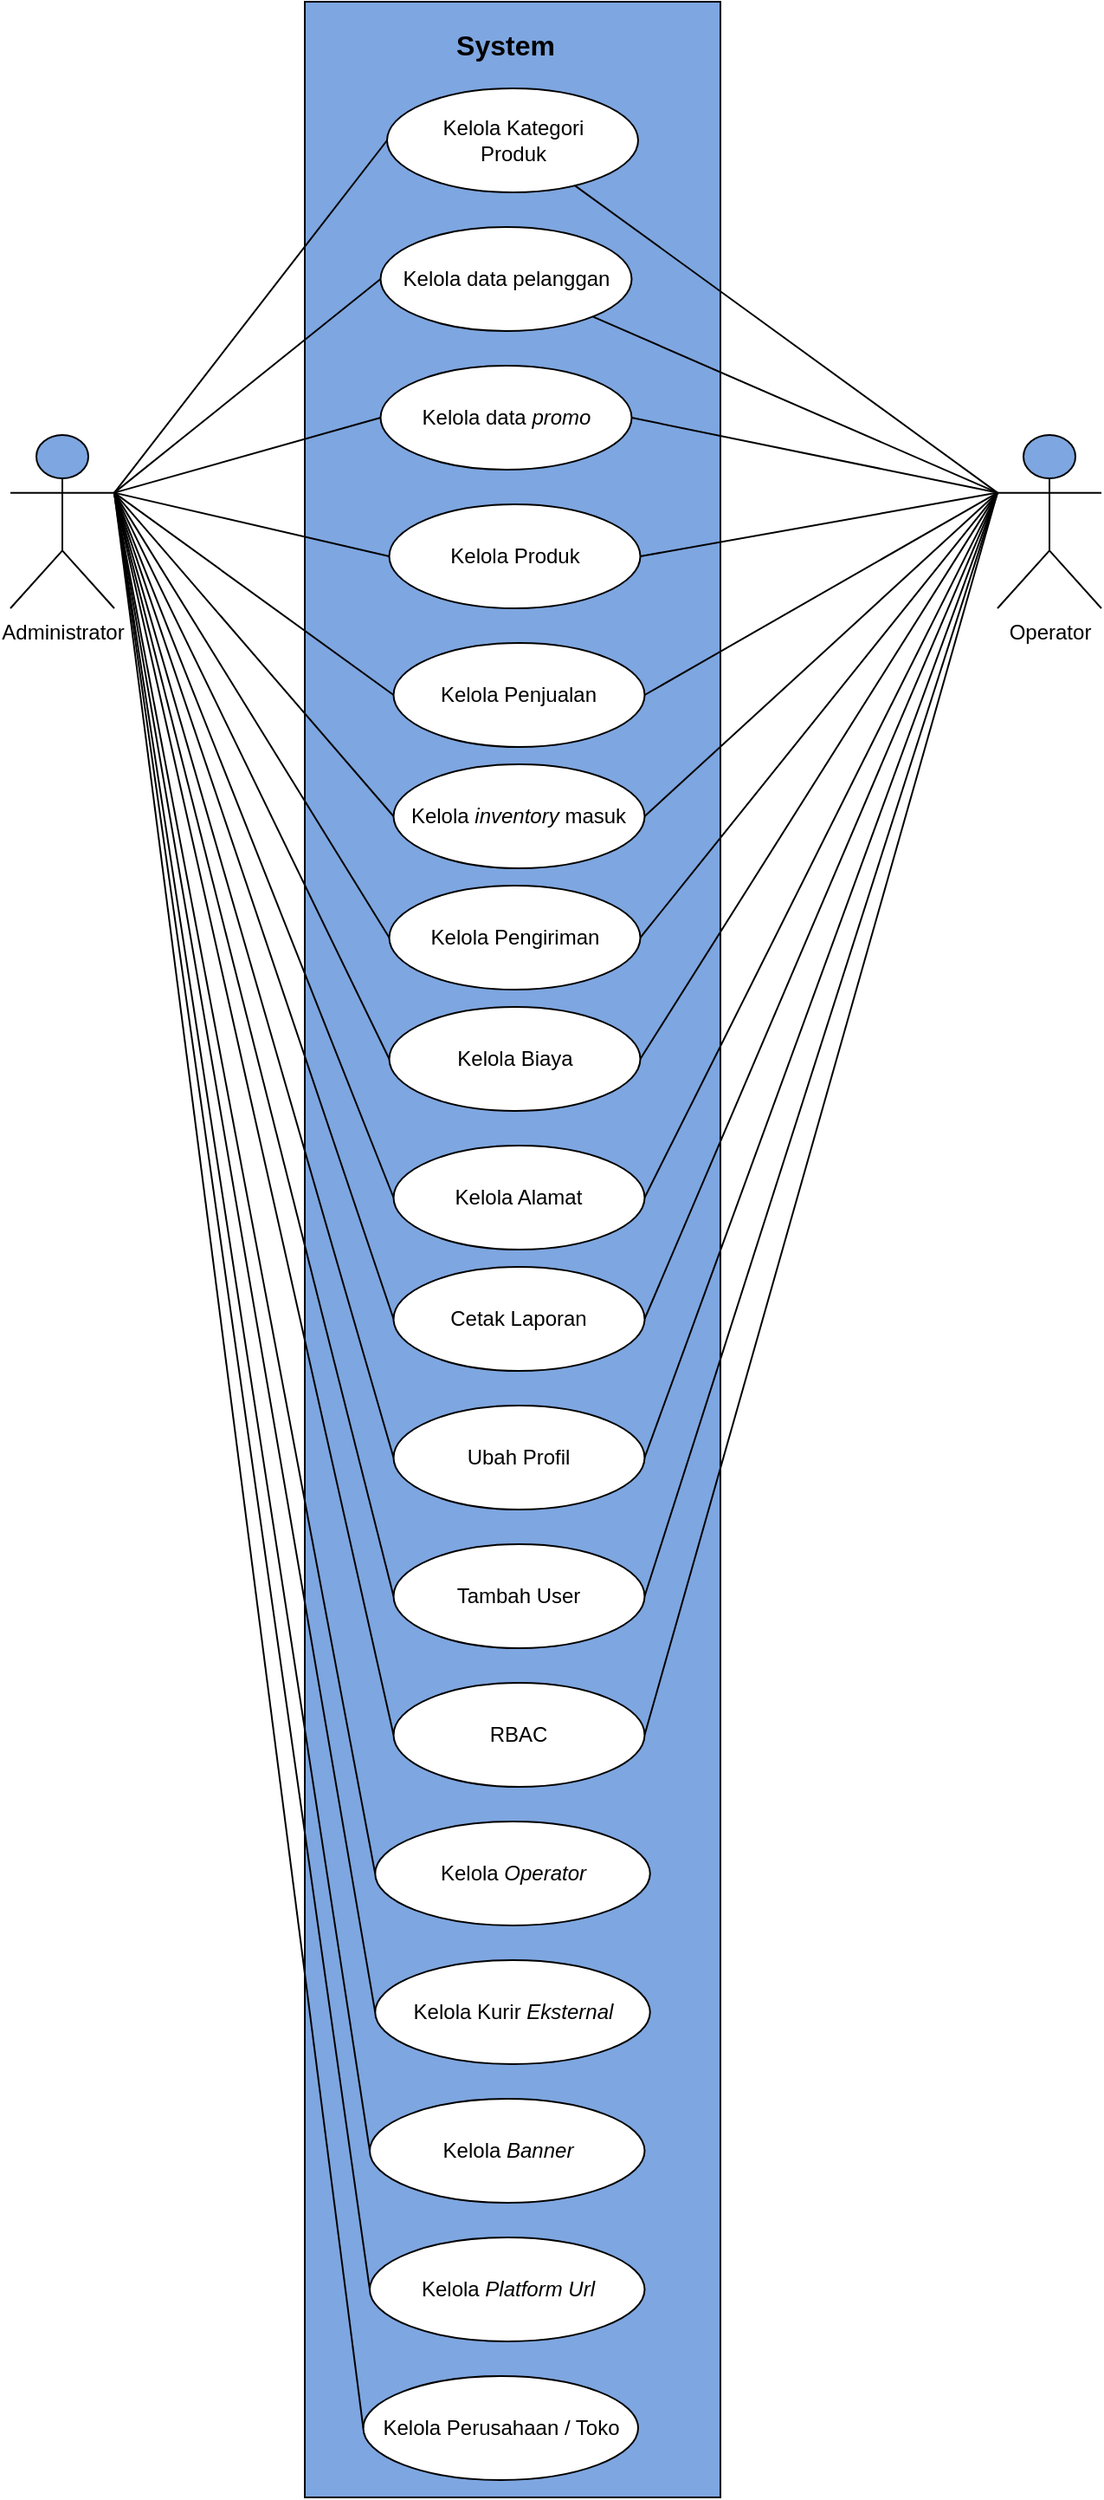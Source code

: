 <mxfile version="24.3.1" type="github">
  <diagram name="Page-1" id="6GL2j6caFHFInoVH31UJ">
    <mxGraphModel dx="1595" dy="840" grid="1" gridSize="10" guides="1" tooltips="1" connect="1" arrows="1" fold="1" page="1" pageScale="1" pageWidth="850" pageHeight="1100" math="0" shadow="0">
      <root>
        <mxCell id="0" />
        <mxCell id="1" parent="0" />
        <mxCell id="e-XMHh_016xHviX5zX3E-3" value="" style="rounded=0;whiteSpace=wrap;html=1;fillColor=#7EA6E0;" vertex="1" parent="1">
          <mxGeometry x="260" y="270" width="240" height="1440" as="geometry" />
        </mxCell>
        <mxCell id="e-XMHh_016xHviX5zX3E-8" style="rounded=0;orthogonalLoop=1;jettySize=auto;html=1;exitX=0;exitY=0.333;exitDx=0;exitDy=0;exitPerimeter=0;endArrow=none;endFill=0;" edge="1" parent="1" source="e-XMHh_016xHviX5zX3E-4" target="e-XMHh_016xHviX5zX3E-7">
          <mxGeometry relative="1" as="geometry" />
        </mxCell>
        <mxCell id="e-XMHh_016xHviX5zX3E-16" style="rounded=0;orthogonalLoop=1;jettySize=auto;html=1;exitX=0;exitY=0.333;exitDx=0;exitDy=0;exitPerimeter=0;endArrow=none;endFill=0;" edge="1" parent="1" source="e-XMHh_016xHviX5zX3E-4" target="e-XMHh_016xHviX5zX3E-9">
          <mxGeometry relative="1" as="geometry" />
        </mxCell>
        <mxCell id="e-XMHh_016xHviX5zX3E-24" style="rounded=0;orthogonalLoop=1;jettySize=auto;html=1;exitX=0;exitY=0.333;exitDx=0;exitDy=0;exitPerimeter=0;entryX=1;entryY=0.5;entryDx=0;entryDy=0;endArrow=none;endFill=0;" edge="1" parent="1" source="e-XMHh_016xHviX5zX3E-4" target="e-XMHh_016xHviX5zX3E-23">
          <mxGeometry relative="1" as="geometry" />
        </mxCell>
        <mxCell id="e-XMHh_016xHviX5zX3E-4" value="Operator" style="shape=umlActor;verticalLabelPosition=bottom;verticalAlign=top;html=1;outlineConnect=0;fillColor=#7EA6E0;" vertex="1" parent="1">
          <mxGeometry x="660" y="520" width="60" height="100" as="geometry" />
        </mxCell>
        <mxCell id="e-XMHh_016xHviX5zX3E-7" value="Kelola Kategori&lt;div&gt;Produk&lt;/div&gt;" style="ellipse;whiteSpace=wrap;html=1;" vertex="1" parent="1">
          <mxGeometry x="307.5" y="320" width="145" height="60" as="geometry" />
        </mxCell>
        <mxCell id="e-XMHh_016xHviX5zX3E-9" value="Kelola data pelanggan" style="ellipse;whiteSpace=wrap;html=1;" vertex="1" parent="1">
          <mxGeometry x="303.75" y="400" width="145" height="60" as="geometry" />
        </mxCell>
        <mxCell id="e-XMHh_016xHviX5zX3E-10" value="Kelola &lt;i&gt;inventory&lt;/i&gt;&amp;nbsp;masuk" style="ellipse;whiteSpace=wrap;html=1;" vertex="1" parent="1">
          <mxGeometry x="311.25" y="710" width="145" height="60" as="geometry" />
        </mxCell>
        <mxCell id="e-XMHh_016xHviX5zX3E-11" value="Kelola Penjualan" style="ellipse;whiteSpace=wrap;html=1;" vertex="1" parent="1">
          <mxGeometry x="311.25" y="640" width="145" height="60" as="geometry" />
        </mxCell>
        <mxCell id="e-XMHh_016xHviX5zX3E-12" value="Kelola Pengiriman" style="ellipse;whiteSpace=wrap;html=1;" vertex="1" parent="1">
          <mxGeometry x="308.75" y="780" width="145" height="60" as="geometry" />
        </mxCell>
        <mxCell id="e-XMHh_016xHviX5zX3E-13" value="Cetak Laporan" style="ellipse;whiteSpace=wrap;html=1;" vertex="1" parent="1">
          <mxGeometry x="311.25" y="1000" width="145" height="60" as="geometry" />
        </mxCell>
        <mxCell id="e-XMHh_016xHviX5zX3E-14" value="Ubah Profil" style="ellipse;whiteSpace=wrap;html=1;" vertex="1" parent="1">
          <mxGeometry x="311.25" y="1080" width="145" height="60" as="geometry" />
        </mxCell>
        <mxCell id="e-XMHh_016xHviX5zX3E-17" style="rounded=0;orthogonalLoop=1;jettySize=auto;html=1;exitX=0;exitY=0.333;exitDx=0;exitDy=0;exitPerimeter=0;endArrow=none;endFill=0;entryX=1;entryY=0.5;entryDx=0;entryDy=0;" edge="1" parent="1" source="e-XMHh_016xHviX5zX3E-4" target="e-XMHh_016xHviX5zX3E-10">
          <mxGeometry relative="1" as="geometry">
            <mxPoint x="590" y="520" as="sourcePoint" />
            <mxPoint x="453" y="540" as="targetPoint" />
          </mxGeometry>
        </mxCell>
        <mxCell id="e-XMHh_016xHviX5zX3E-18" style="rounded=0;orthogonalLoop=1;jettySize=auto;html=1;endArrow=none;endFill=0;entryX=1;entryY=0.5;entryDx=0;entryDy=0;exitX=0;exitY=0.333;exitDx=0;exitDy=0;exitPerimeter=0;" edge="1" parent="1" source="e-XMHh_016xHviX5zX3E-4" target="e-XMHh_016xHviX5zX3E-11">
          <mxGeometry relative="1" as="geometry">
            <mxPoint x="560" y="530" as="sourcePoint" />
            <mxPoint x="458" y="630" as="targetPoint" />
          </mxGeometry>
        </mxCell>
        <mxCell id="e-XMHh_016xHviX5zX3E-19" style="rounded=0;orthogonalLoop=1;jettySize=auto;html=1;endArrow=none;endFill=0;entryX=1;entryY=0.5;entryDx=0;entryDy=0;exitX=0;exitY=0.333;exitDx=0;exitDy=0;exitPerimeter=0;" edge="1" parent="1" source="e-XMHh_016xHviX5zX3E-4" target="e-XMHh_016xHviX5zX3E-12">
          <mxGeometry relative="1" as="geometry">
            <mxPoint x="580" y="510" as="sourcePoint" />
            <mxPoint x="458" y="710" as="targetPoint" />
          </mxGeometry>
        </mxCell>
        <mxCell id="e-XMHh_016xHviX5zX3E-20" style="rounded=0;orthogonalLoop=1;jettySize=auto;html=1;endArrow=none;endFill=0;entryX=1;entryY=0.5;entryDx=0;entryDy=0;exitX=0;exitY=0.333;exitDx=0;exitDy=0;exitPerimeter=0;" edge="1" parent="1" source="e-XMHh_016xHviX5zX3E-4" target="e-XMHh_016xHviX5zX3E-13">
          <mxGeometry relative="1" as="geometry">
            <mxPoint x="660" y="550" as="sourcePoint" />
            <mxPoint x="458" y="790" as="targetPoint" />
          </mxGeometry>
        </mxCell>
        <mxCell id="e-XMHh_016xHviX5zX3E-21" value="Tambah User" style="ellipse;whiteSpace=wrap;html=1;" vertex="1" parent="1">
          <mxGeometry x="311.25" y="1160" width="145" height="60" as="geometry" />
        </mxCell>
        <mxCell id="e-XMHh_016xHviX5zX3E-22" value="RBAC" style="ellipse;whiteSpace=wrap;html=1;" vertex="1" parent="1">
          <mxGeometry x="311.25" y="1240" width="145" height="60" as="geometry" />
        </mxCell>
        <mxCell id="e-XMHh_016xHviX5zX3E-23" value="Kelola data &lt;i&gt;promo&lt;/i&gt;" style="ellipse;whiteSpace=wrap;html=1;" vertex="1" parent="1">
          <mxGeometry x="303.75" y="480" width="145" height="60" as="geometry" />
        </mxCell>
        <mxCell id="e-XMHh_016xHviX5zX3E-25" value="&lt;font style=&quot;font-size: 16px;&quot;&gt;System&lt;/font&gt;" style="text;html=1;align=center;verticalAlign=middle;whiteSpace=wrap;rounded=0;fontStyle=1" vertex="1" parent="1">
          <mxGeometry x="346.25" y="280" width="60" height="30" as="geometry" />
        </mxCell>
        <mxCell id="e-XMHh_016xHviX5zX3E-31" value="Kelola Produk" style="ellipse;whiteSpace=wrap;html=1;" vertex="1" parent="1">
          <mxGeometry x="308.75" y="560" width="145" height="60" as="geometry" />
        </mxCell>
        <mxCell id="e-XMHh_016xHviX5zX3E-32" style="rounded=0;orthogonalLoop=1;jettySize=auto;html=1;exitX=0;exitY=0.333;exitDx=0;exitDy=0;exitPerimeter=0;endArrow=none;endFill=0;entryX=1;entryY=0.5;entryDx=0;entryDy=0;" edge="1" parent="1" source="e-XMHh_016xHviX5zX3E-4" target="e-XMHh_016xHviX5zX3E-31">
          <mxGeometry relative="1" as="geometry">
            <mxPoint x="670" y="563" as="sourcePoint" />
            <mxPoint x="463" y="700" as="targetPoint" />
          </mxGeometry>
        </mxCell>
        <mxCell id="e-XMHh_016xHviX5zX3E-33" value="Kelola Biaya" style="ellipse;whiteSpace=wrap;html=1;" vertex="1" parent="1">
          <mxGeometry x="308.75" y="850" width="145" height="60" as="geometry" />
        </mxCell>
        <mxCell id="e-XMHh_016xHviX5zX3E-41" value="Kelola Alamat" style="ellipse;whiteSpace=wrap;html=1;" vertex="1" parent="1">
          <mxGeometry x="311.25" y="930" width="145" height="60" as="geometry" />
        </mxCell>
        <mxCell id="e-XMHh_016xHviX5zX3E-42" style="rounded=0;orthogonalLoop=1;jettySize=auto;html=1;endArrow=none;endFill=0;exitX=0;exitY=0.333;exitDx=0;exitDy=0;exitPerimeter=0;entryX=1;entryY=0.5;entryDx=0;entryDy=0;" edge="1" parent="1" source="e-XMHh_016xHviX5zX3E-4" target="e-XMHh_016xHviX5zX3E-33">
          <mxGeometry relative="1" as="geometry">
            <mxPoint x="670" y="563" as="sourcePoint" />
            <mxPoint x="466" y="1040" as="targetPoint" />
          </mxGeometry>
        </mxCell>
        <mxCell id="e-XMHh_016xHviX5zX3E-43" style="rounded=0;orthogonalLoop=1;jettySize=auto;html=1;endArrow=none;endFill=0;exitX=0;exitY=0.333;exitDx=0;exitDy=0;exitPerimeter=0;entryX=1;entryY=0.5;entryDx=0;entryDy=0;" edge="1" parent="1" source="e-XMHh_016xHviX5zX3E-4" target="e-XMHh_016xHviX5zX3E-41">
          <mxGeometry relative="1" as="geometry">
            <mxPoint x="670" y="563" as="sourcePoint" />
            <mxPoint x="464" y="890" as="targetPoint" />
          </mxGeometry>
        </mxCell>
        <mxCell id="e-XMHh_016xHviX5zX3E-44" style="rounded=0;orthogonalLoop=1;jettySize=auto;html=1;endArrow=none;endFill=0;entryX=1;entryY=0.5;entryDx=0;entryDy=0;exitX=0;exitY=0.333;exitDx=0;exitDy=0;exitPerimeter=0;" edge="1" parent="1" source="e-XMHh_016xHviX5zX3E-4" target="e-XMHh_016xHviX5zX3E-14">
          <mxGeometry relative="1" as="geometry">
            <mxPoint x="670" y="563" as="sourcePoint" />
            <mxPoint x="466" y="1040" as="targetPoint" />
          </mxGeometry>
        </mxCell>
        <mxCell id="e-XMHh_016xHviX5zX3E-45" style="rounded=0;orthogonalLoop=1;jettySize=auto;html=1;endArrow=none;endFill=0;entryX=1;entryY=0.5;entryDx=0;entryDy=0;exitX=0;exitY=0.333;exitDx=0;exitDy=0;exitPerimeter=0;" edge="1" parent="1" source="e-XMHh_016xHviX5zX3E-4" target="e-XMHh_016xHviX5zX3E-21">
          <mxGeometry relative="1" as="geometry">
            <mxPoint x="670" y="563" as="sourcePoint" />
            <mxPoint x="466" y="1120" as="targetPoint" />
          </mxGeometry>
        </mxCell>
        <mxCell id="e-XMHh_016xHviX5zX3E-46" style="rounded=0;orthogonalLoop=1;jettySize=auto;html=1;endArrow=none;endFill=0;entryX=1;entryY=0.5;entryDx=0;entryDy=0;exitX=0;exitY=0.333;exitDx=0;exitDy=0;exitPerimeter=0;" edge="1" parent="1" source="e-XMHh_016xHviX5zX3E-4" target="e-XMHh_016xHviX5zX3E-22">
          <mxGeometry relative="1" as="geometry">
            <mxPoint x="670" y="563" as="sourcePoint" />
            <mxPoint x="466" y="1200" as="targetPoint" />
          </mxGeometry>
        </mxCell>
        <mxCell id="e-XMHh_016xHviX5zX3E-62" style="rounded=0;orthogonalLoop=1;jettySize=auto;html=1;exitX=1;exitY=0.333;exitDx=0;exitDy=0;exitPerimeter=0;entryX=0;entryY=0.5;entryDx=0;entryDy=0;endArrow=none;endFill=0;" edge="1" parent="1" source="e-XMHh_016xHviX5zX3E-60" target="e-XMHh_016xHviX5zX3E-7">
          <mxGeometry relative="1" as="geometry" />
        </mxCell>
        <mxCell id="e-XMHh_016xHviX5zX3E-60" value="Administrator" style="shape=umlActor;verticalLabelPosition=bottom;verticalAlign=top;html=1;outlineConnect=0;fillColor=#7EA6E0;" vertex="1" parent="1">
          <mxGeometry x="90" y="520" width="60" height="100" as="geometry" />
        </mxCell>
        <mxCell id="e-XMHh_016xHviX5zX3E-63" style="rounded=0;orthogonalLoop=1;jettySize=auto;html=1;exitX=1;exitY=0.333;exitDx=0;exitDy=0;exitPerimeter=0;entryX=0;entryY=0.5;entryDx=0;entryDy=0;endArrow=none;endFill=0;" edge="1" parent="1" source="e-XMHh_016xHviX5zX3E-60" target="e-XMHh_016xHviX5zX3E-9">
          <mxGeometry relative="1" as="geometry">
            <mxPoint x="160" y="563" as="sourcePoint" />
            <mxPoint x="318" y="360" as="targetPoint" />
          </mxGeometry>
        </mxCell>
        <mxCell id="e-XMHh_016xHviX5zX3E-64" style="rounded=0;orthogonalLoop=1;jettySize=auto;html=1;exitX=1;exitY=0.333;exitDx=0;exitDy=0;exitPerimeter=0;entryX=0;entryY=0.5;entryDx=0;entryDy=0;endArrow=none;endFill=0;" edge="1" parent="1" source="e-XMHh_016xHviX5zX3E-60" target="e-XMHh_016xHviX5zX3E-23">
          <mxGeometry relative="1" as="geometry">
            <mxPoint x="160" y="563" as="sourcePoint" />
            <mxPoint x="314" y="440" as="targetPoint" />
          </mxGeometry>
        </mxCell>
        <mxCell id="e-XMHh_016xHviX5zX3E-65" style="rounded=0;orthogonalLoop=1;jettySize=auto;html=1;exitX=1;exitY=0.333;exitDx=0;exitDy=0;exitPerimeter=0;entryX=0;entryY=0.5;entryDx=0;entryDy=0;endArrow=none;endFill=0;" edge="1" parent="1" source="e-XMHh_016xHviX5zX3E-60" target="e-XMHh_016xHviX5zX3E-31">
          <mxGeometry relative="1" as="geometry">
            <mxPoint x="160" y="563" as="sourcePoint" />
            <mxPoint x="314" y="520" as="targetPoint" />
          </mxGeometry>
        </mxCell>
        <mxCell id="e-XMHh_016xHviX5zX3E-66" style="rounded=0;orthogonalLoop=1;jettySize=auto;html=1;exitX=1;exitY=0.333;exitDx=0;exitDy=0;exitPerimeter=0;entryX=0;entryY=0.5;entryDx=0;entryDy=0;endArrow=none;endFill=0;" edge="1" parent="1" source="e-XMHh_016xHviX5zX3E-60" target="e-XMHh_016xHviX5zX3E-11">
          <mxGeometry relative="1" as="geometry">
            <mxPoint x="160" y="563" as="sourcePoint" />
            <mxPoint x="319" y="600" as="targetPoint" />
          </mxGeometry>
        </mxCell>
        <mxCell id="e-XMHh_016xHviX5zX3E-67" style="rounded=0;orthogonalLoop=1;jettySize=auto;html=1;exitX=1;exitY=0.333;exitDx=0;exitDy=0;exitPerimeter=0;entryX=0;entryY=0.5;entryDx=0;entryDy=0;endArrow=none;endFill=0;" edge="1" parent="1" source="e-XMHh_016xHviX5zX3E-60" target="e-XMHh_016xHviX5zX3E-10">
          <mxGeometry relative="1" as="geometry">
            <mxPoint x="160" y="563" as="sourcePoint" />
            <mxPoint x="321" y="680" as="targetPoint" />
          </mxGeometry>
        </mxCell>
        <mxCell id="e-XMHh_016xHviX5zX3E-68" style="rounded=0;orthogonalLoop=1;jettySize=auto;html=1;exitX=1;exitY=0.333;exitDx=0;exitDy=0;exitPerimeter=0;entryX=0;entryY=0.5;entryDx=0;entryDy=0;endArrow=none;endFill=0;" edge="1" parent="1" source="e-XMHh_016xHviX5zX3E-60" target="e-XMHh_016xHviX5zX3E-12">
          <mxGeometry relative="1" as="geometry">
            <mxPoint x="160" y="563" as="sourcePoint" />
            <mxPoint x="321" y="750" as="targetPoint" />
          </mxGeometry>
        </mxCell>
        <mxCell id="e-XMHh_016xHviX5zX3E-69" style="rounded=0;orthogonalLoop=1;jettySize=auto;html=1;exitX=1;exitY=0.333;exitDx=0;exitDy=0;exitPerimeter=0;entryX=0;entryY=0.5;entryDx=0;entryDy=0;endArrow=none;endFill=0;" edge="1" parent="1" source="e-XMHh_016xHviX5zX3E-60" target="e-XMHh_016xHviX5zX3E-33">
          <mxGeometry relative="1" as="geometry">
            <mxPoint x="160" y="563" as="sourcePoint" />
            <mxPoint x="319" y="820" as="targetPoint" />
          </mxGeometry>
        </mxCell>
        <mxCell id="e-XMHh_016xHviX5zX3E-70" style="rounded=0;orthogonalLoop=1;jettySize=auto;html=1;exitX=1;exitY=0.333;exitDx=0;exitDy=0;exitPerimeter=0;entryX=0;entryY=0.5;entryDx=0;entryDy=0;endArrow=none;endFill=0;" edge="1" parent="1" source="e-XMHh_016xHviX5zX3E-60" target="e-XMHh_016xHviX5zX3E-41">
          <mxGeometry relative="1" as="geometry">
            <mxPoint x="160" y="563" as="sourcePoint" />
            <mxPoint x="319" y="890" as="targetPoint" />
          </mxGeometry>
        </mxCell>
        <mxCell id="e-XMHh_016xHviX5zX3E-71" style="rounded=0;orthogonalLoop=1;jettySize=auto;html=1;exitX=1;exitY=0.333;exitDx=0;exitDy=0;exitPerimeter=0;entryX=0;entryY=0.5;entryDx=0;entryDy=0;endArrow=none;endFill=0;" edge="1" parent="1" source="e-XMHh_016xHviX5zX3E-60" target="e-XMHh_016xHviX5zX3E-13">
          <mxGeometry relative="1" as="geometry">
            <mxPoint x="160" y="563" as="sourcePoint" />
            <mxPoint x="321" y="970" as="targetPoint" />
          </mxGeometry>
        </mxCell>
        <mxCell id="e-XMHh_016xHviX5zX3E-72" style="rounded=0;orthogonalLoop=1;jettySize=auto;html=1;exitX=1;exitY=0.333;exitDx=0;exitDy=0;exitPerimeter=0;entryX=0;entryY=0.5;entryDx=0;entryDy=0;endArrow=none;endFill=0;" edge="1" parent="1" source="e-XMHh_016xHviX5zX3E-60" target="e-XMHh_016xHviX5zX3E-14">
          <mxGeometry relative="1" as="geometry">
            <mxPoint x="160" y="563" as="sourcePoint" />
            <mxPoint x="321" y="1040" as="targetPoint" />
          </mxGeometry>
        </mxCell>
        <mxCell id="e-XMHh_016xHviX5zX3E-73" style="rounded=0;orthogonalLoop=1;jettySize=auto;html=1;exitX=1;exitY=0.333;exitDx=0;exitDy=0;exitPerimeter=0;entryX=0;entryY=0.5;entryDx=0;entryDy=0;endArrow=none;endFill=0;" edge="1" parent="1" source="e-XMHh_016xHviX5zX3E-60" target="e-XMHh_016xHviX5zX3E-21">
          <mxGeometry relative="1" as="geometry">
            <mxPoint x="160" y="563" as="sourcePoint" />
            <mxPoint x="321" y="1120" as="targetPoint" />
          </mxGeometry>
        </mxCell>
        <mxCell id="e-XMHh_016xHviX5zX3E-74" style="rounded=0;orthogonalLoop=1;jettySize=auto;html=1;exitX=1;exitY=0.333;exitDx=0;exitDy=0;exitPerimeter=0;entryX=0;entryY=0.5;entryDx=0;entryDy=0;endArrow=none;endFill=0;" edge="1" parent="1" source="e-XMHh_016xHviX5zX3E-60" target="e-XMHh_016xHviX5zX3E-22">
          <mxGeometry relative="1" as="geometry">
            <mxPoint x="160" y="563" as="sourcePoint" />
            <mxPoint x="321" y="1200" as="targetPoint" />
          </mxGeometry>
        </mxCell>
        <mxCell id="e-XMHh_016xHviX5zX3E-75" value="Kelola &lt;i&gt;Operator&lt;/i&gt;" style="ellipse;whiteSpace=wrap;html=1;" vertex="1" parent="1">
          <mxGeometry x="300.63" y="1320" width="158.75" height="60" as="geometry" />
        </mxCell>
        <mxCell id="e-XMHh_016xHviX5zX3E-76" style="rounded=0;orthogonalLoop=1;jettySize=auto;html=1;exitX=1;exitY=0.333;exitDx=0;exitDy=0;exitPerimeter=0;entryX=0;entryY=0.5;entryDx=0;entryDy=0;endArrow=none;endFill=0;" edge="1" parent="1" source="e-XMHh_016xHviX5zX3E-60" target="e-XMHh_016xHviX5zX3E-75">
          <mxGeometry relative="1" as="geometry">
            <mxPoint x="160" y="563" as="sourcePoint" />
            <mxPoint x="321" y="1280" as="targetPoint" />
          </mxGeometry>
        </mxCell>
        <mxCell id="e-XMHh_016xHviX5zX3E-77" value="Kelola Kurir &lt;i&gt;Eksternal&lt;/i&gt;" style="ellipse;whiteSpace=wrap;html=1;" vertex="1" parent="1">
          <mxGeometry x="300.63" y="1400" width="158.75" height="60" as="geometry" />
        </mxCell>
        <mxCell id="e-XMHh_016xHviX5zX3E-78" value="Kelola &lt;i&gt;Banner&lt;/i&gt;" style="ellipse;whiteSpace=wrap;html=1;" vertex="1" parent="1">
          <mxGeometry x="297.5" y="1480" width="158.75" height="60" as="geometry" />
        </mxCell>
        <mxCell id="e-XMHh_016xHviX5zX3E-80" value="Kelola &lt;i&gt;Platform Url&lt;/i&gt;" style="ellipse;whiteSpace=wrap;html=1;" vertex="1" parent="1">
          <mxGeometry x="297.5" y="1560" width="158.75" height="60" as="geometry" />
        </mxCell>
        <mxCell id="e-XMHh_016xHviX5zX3E-81" value="Kelola Perusahaan / Toko" style="ellipse;whiteSpace=wrap;html=1;" vertex="1" parent="1">
          <mxGeometry x="293.75" y="1640" width="158.75" height="60" as="geometry" />
        </mxCell>
        <mxCell id="e-XMHh_016xHviX5zX3E-82" style="rounded=0;orthogonalLoop=1;jettySize=auto;html=1;exitX=1;exitY=0.333;exitDx=0;exitDy=0;exitPerimeter=0;entryX=0;entryY=0.5;entryDx=0;entryDy=0;endArrow=none;endFill=0;" edge="1" parent="1" source="e-XMHh_016xHviX5zX3E-60" target="e-XMHh_016xHviX5zX3E-77">
          <mxGeometry relative="1" as="geometry">
            <mxPoint x="160" y="563" as="sourcePoint" />
            <mxPoint x="321" y="970" as="targetPoint" />
          </mxGeometry>
        </mxCell>
        <mxCell id="e-XMHh_016xHviX5zX3E-83" style="rounded=0;orthogonalLoop=1;jettySize=auto;html=1;exitX=1;exitY=0.333;exitDx=0;exitDy=0;exitPerimeter=0;entryX=0;entryY=0.5;entryDx=0;entryDy=0;endArrow=none;endFill=0;" edge="1" parent="1" source="e-XMHh_016xHviX5zX3E-60" target="e-XMHh_016xHviX5zX3E-78">
          <mxGeometry relative="1" as="geometry">
            <mxPoint x="160" y="563" as="sourcePoint" />
            <mxPoint x="311" y="1440" as="targetPoint" />
          </mxGeometry>
        </mxCell>
        <mxCell id="e-XMHh_016xHviX5zX3E-84" style="rounded=0;orthogonalLoop=1;jettySize=auto;html=1;exitX=1;exitY=0.333;exitDx=0;exitDy=0;exitPerimeter=0;entryX=0;entryY=0.5;entryDx=0;entryDy=0;endArrow=none;endFill=0;" edge="1" parent="1" source="e-XMHh_016xHviX5zX3E-60" target="e-XMHh_016xHviX5zX3E-80">
          <mxGeometry relative="1" as="geometry">
            <mxPoint x="160" y="563" as="sourcePoint" />
            <mxPoint x="308" y="1520" as="targetPoint" />
          </mxGeometry>
        </mxCell>
        <mxCell id="e-XMHh_016xHviX5zX3E-85" style="rounded=0;orthogonalLoop=1;jettySize=auto;html=1;exitX=1;exitY=0.333;exitDx=0;exitDy=0;exitPerimeter=0;entryX=0;entryY=0.5;entryDx=0;entryDy=0;endArrow=none;endFill=0;" edge="1" parent="1" source="e-XMHh_016xHviX5zX3E-60" target="e-XMHh_016xHviX5zX3E-81">
          <mxGeometry relative="1" as="geometry">
            <mxPoint x="160" y="563" as="sourcePoint" />
            <mxPoint x="308" y="1600" as="targetPoint" />
          </mxGeometry>
        </mxCell>
      </root>
    </mxGraphModel>
  </diagram>
</mxfile>

